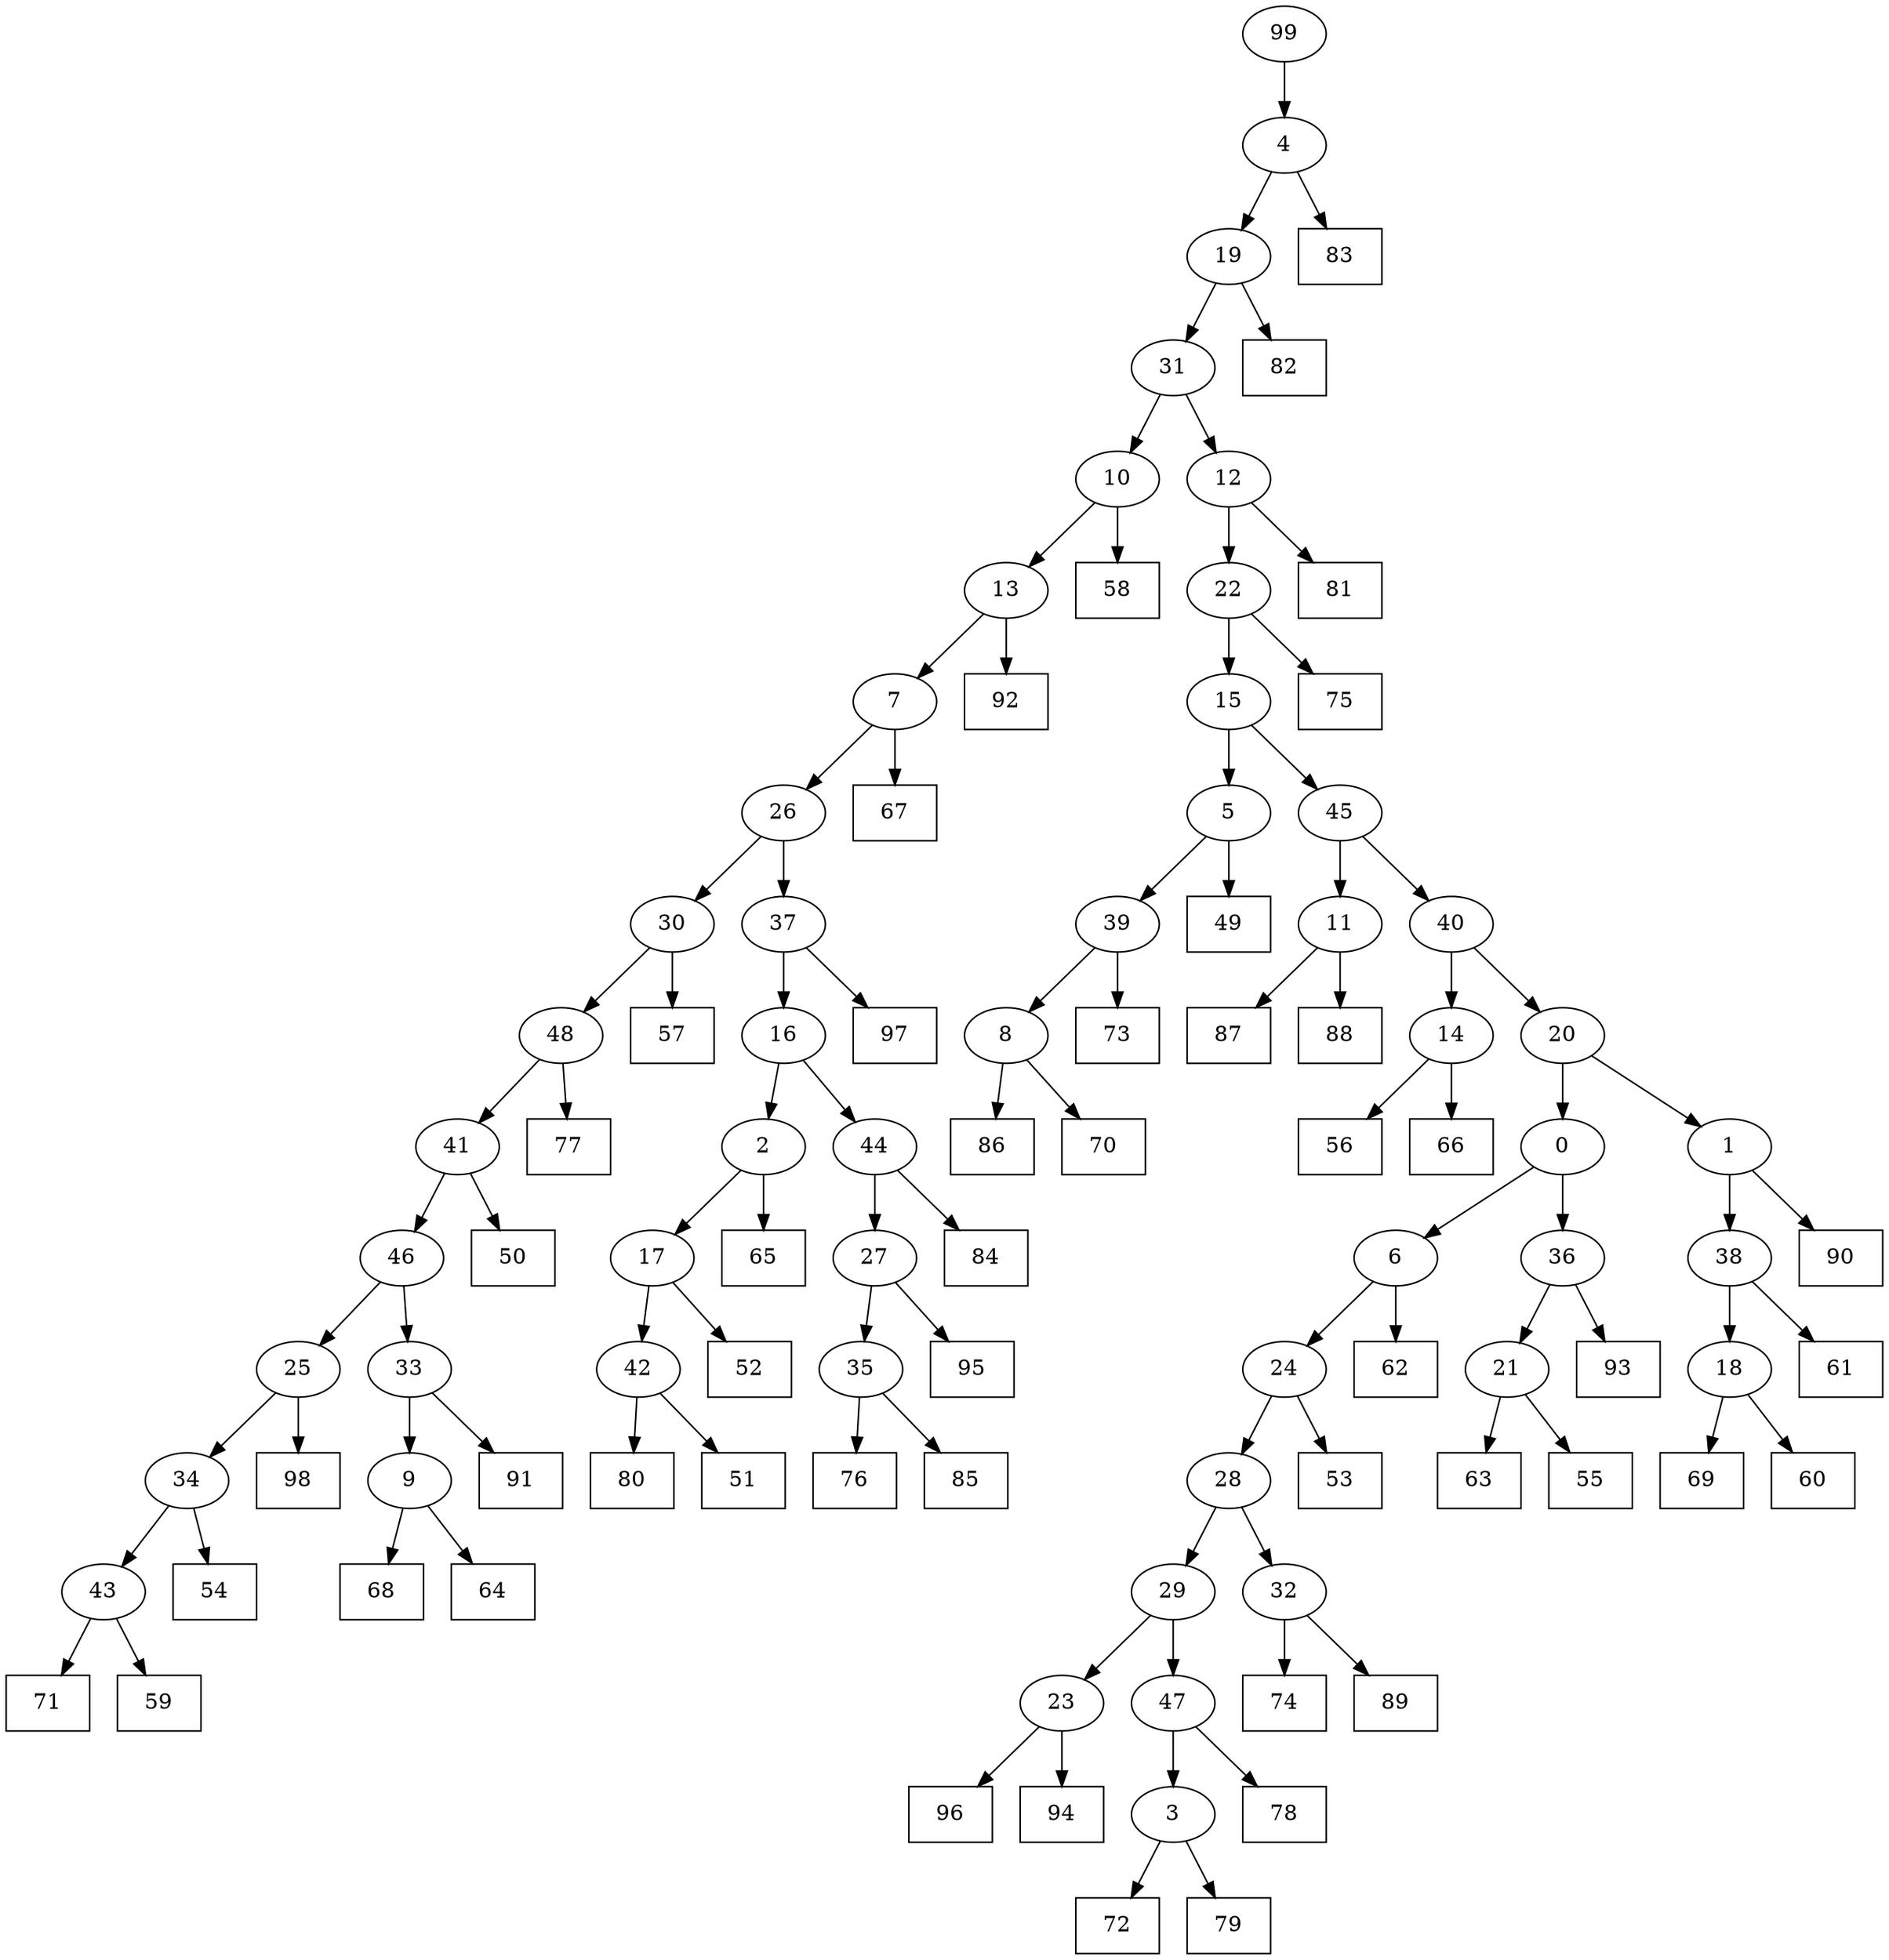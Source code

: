 digraph G {
0[label="0"];
1[label="1"];
2[label="2"];
3[label="3"];
4[label="4"];
5[label="5"];
6[label="6"];
7[label="7"];
8[label="8"];
9[label="9"];
10[label="10"];
11[label="11"];
12[label="12"];
13[label="13"];
14[label="14"];
15[label="15"];
16[label="16"];
17[label="17"];
18[label="18"];
19[label="19"];
20[label="20"];
21[label="21"];
22[label="22"];
23[label="23"];
24[label="24"];
25[label="25"];
26[label="26"];
27[label="27"];
28[label="28"];
29[label="29"];
30[label="30"];
31[label="31"];
32[label="32"];
33[label="33"];
34[label="34"];
35[label="35"];
36[label="36"];
37[label="37"];
38[label="38"];
39[label="39"];
40[label="40"];
41[label="41"];
42[label="42"];
43[label="43"];
44[label="44"];
45[label="45"];
46[label="46"];
47[label="47"];
48[label="48"];
49[shape=box,label="84"];
50[shape=box,label="78"];
51[shape=box,label="93"];
52[shape=box,label="65"];
53[shape=box,label="63"];
54[shape=box,label="86"];
55[shape=box,label="50"];
56[shape=box,label="91"];
57[shape=box,label="55"];
58[shape=box,label="69"];
59[shape=box,label="76"];
60[shape=box,label="61"];
61[shape=box,label="92"];
62[shape=box,label="74"];
63[shape=box,label="53"];
64[shape=box,label="71"];
65[shape=box,label="68"];
66[shape=box,label="81"];
67[shape=box,label="60"];
68[shape=box,label="96"];
69[shape=box,label="80"];
70[shape=box,label="64"];
71[shape=box,label="77"];
72[shape=box,label="58"];
73[shape=box,label="94"];
74[shape=box,label="87"];
75[shape=box,label="51"];
76[shape=box,label="88"];
77[shape=box,label="95"];
78[shape=box,label="72"];
79[shape=box,label="59"];
80[shape=box,label="75"];
81[shape=box,label="82"];
82[shape=box,label="89"];
83[shape=box,label="98"];
84[shape=box,label="54"];
85[shape=box,label="79"];
86[shape=box,label="83"];
87[shape=box,label="62"];
88[shape=box,label="56"];
89[shape=box,label="85"];
90[shape=box,label="57"];
91[shape=box,label="66"];
92[shape=box,label="73"];
93[shape=box,label="97"];
94[shape=box,label="52"];
95[shape=box,label="90"];
96[shape=box,label="70"];
97[shape=box,label="49"];
98[shape=box,label="67"];
99[label="99"];
3->78 ;
9->70 ;
6->87 ;
32->62 ;
23->68 ;
37->16 ;
12->22 ;
6->24 ;
4->86 ;
8->96 ;
1->95 ;
41->55 ;
27->77 ;
33->56 ;
23->73 ;
24->28 ;
37->93 ;
48->71 ;
3->85 ;
28->29 ;
11->74 ;
1->38 ;
34->84 ;
17->94 ;
26->30 ;
14->88 ;
99->4 ;
2->52 ;
47->3 ;
21->53 ;
16->2 ;
2->17 ;
29->23 ;
39->8 ;
25->83 ;
36->51 ;
22->80 ;
9->65 ;
18->67 ;
40->20 ;
20->1 ;
0->6 ;
29->47 ;
47->50 ;
35->59 ;
32->82 ;
30->90 ;
43->64 ;
8->54 ;
28->32 ;
16->44 ;
20->0 ;
46->33 ;
33->9 ;
14->91 ;
11->76 ;
0->36 ;
22->15 ;
24->63 ;
38->18 ;
18->58 ;
21->57 ;
25->34 ;
34->43 ;
17->42 ;
4->19 ;
19->81 ;
38->60 ;
15->45 ;
45->11 ;
13->61 ;
30->48 ;
48->41 ;
7->26 ;
26->37 ;
43->79 ;
19->31 ;
31->12 ;
42->69 ;
15->5 ;
5->97 ;
44->27 ;
41->46 ;
46->25 ;
12->66 ;
45->40 ;
40->14 ;
42->75 ;
27->35 ;
35->89 ;
36->21 ;
31->10 ;
10->72 ;
10->13 ;
13->7 ;
7->98 ;
44->49 ;
5->39 ;
39->92 ;
}
